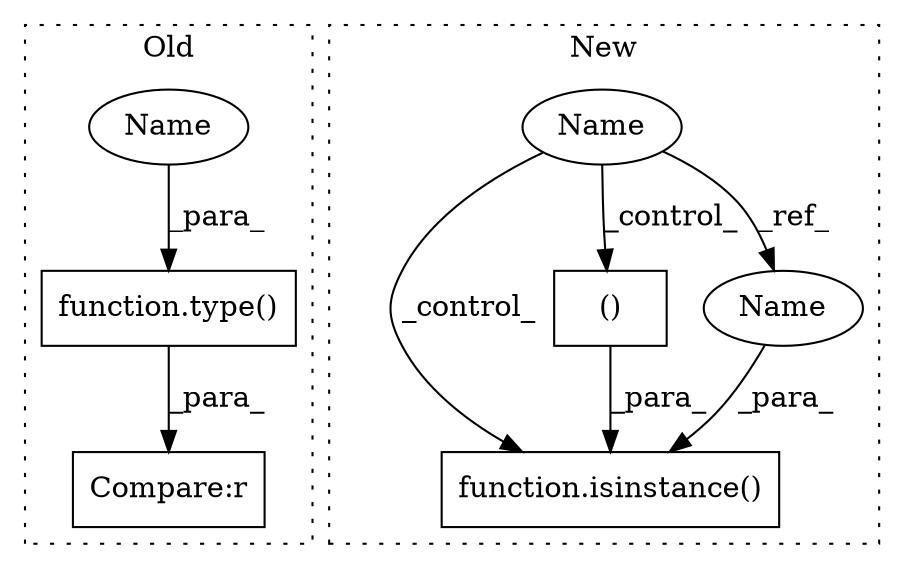 digraph G {
subgraph cluster0 {
1 [label="function.type()" a="75" s="7663,7669" l="5,1" shape="box"];
3 [label="Compare:r" a="40" s="7663" l="15" shape="box"];
7 [label="Name" a="87" s="7668" l="1" shape="ellipse"];
label = "Old";
style="dotted";
}
subgraph cluster1 {
2 [label="function.isinstance()" a="75" s="10185,10213" l="11,1" shape="box"];
4 [label="()" a="54" s="10204" l="8" shape="box"];
5 [label="Name" a="87" s="10142" l="1" shape="ellipse"];
6 [label="Name" a="87" s="10196" l="1" shape="ellipse"];
label = "New";
style="dotted";
}
1 -> 3 [label="_para_"];
4 -> 2 [label="_para_"];
5 -> 6 [label="_ref_"];
5 -> 2 [label="_control_"];
5 -> 4 [label="_control_"];
6 -> 2 [label="_para_"];
7 -> 1 [label="_para_"];
}